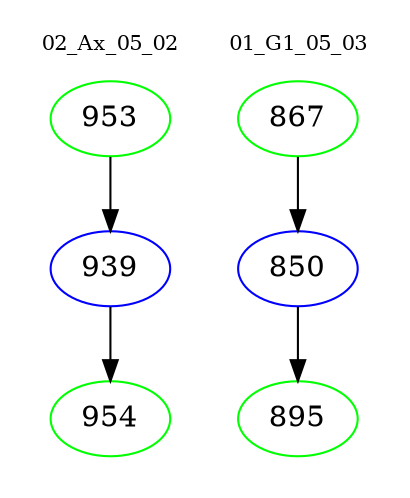 digraph{
subgraph cluster_0 {
color = white
label = "02_Ax_05_02";
fontsize=10;
T0_953 [label="953", color="green"]
T0_953 -> T0_939 [color="black"]
T0_939 [label="939", color="blue"]
T0_939 -> T0_954 [color="black"]
T0_954 [label="954", color="green"]
}
subgraph cluster_1 {
color = white
label = "01_G1_05_03";
fontsize=10;
T1_867 [label="867", color="green"]
T1_867 -> T1_850 [color="black"]
T1_850 [label="850", color="blue"]
T1_850 -> T1_895 [color="black"]
T1_895 [label="895", color="green"]
}
}
